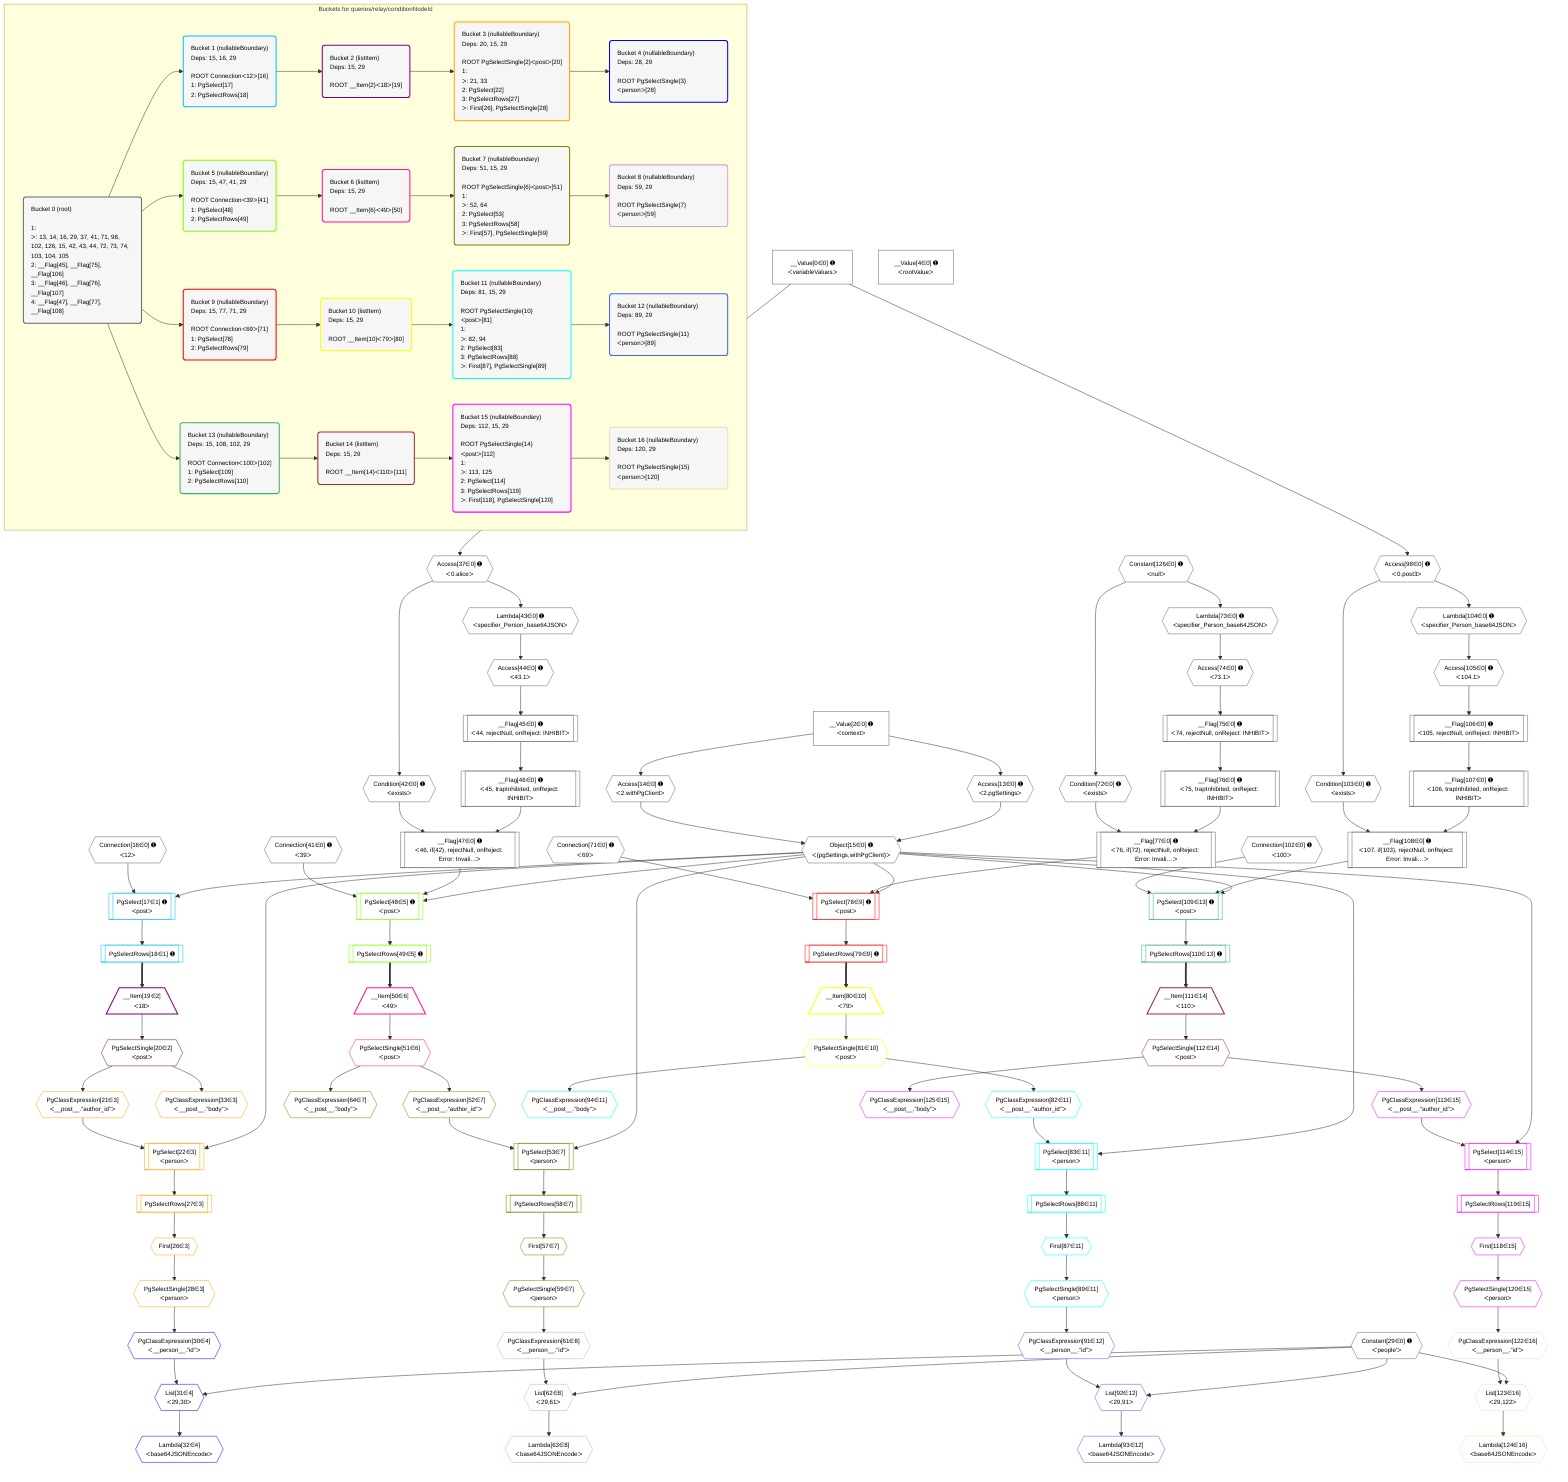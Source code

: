 %%{init: {'themeVariables': { 'fontSize': '12px'}}}%%
graph TD
    classDef path fill:#eee,stroke:#000,color:#000
    classDef plan fill:#fff,stroke-width:1px,color:#000
    classDef itemplan fill:#fff,stroke-width:2px,color:#000
    classDef unbatchedplan fill:#dff,stroke-width:1px,color:#000
    classDef sideeffectplan fill:#fcc,stroke-width:2px,color:#000
    classDef bucket fill:#f6f6f6,color:#000,stroke-width:2px,text-align:left


    %% plan dependencies
    Object15{{"Object[15∈0] ➊<br />ᐸ{pgSettings,withPgClient}ᐳ"}}:::plan
    Access13{{"Access[13∈0] ➊<br />ᐸ2.pgSettingsᐳ"}}:::plan
    Access14{{"Access[14∈0] ➊<br />ᐸ2.withPgClientᐳ"}}:::plan
    Access13 & Access14 --> Object15
    __Flag47[["__Flag[47∈0] ➊<br />ᐸ46, if(42), rejectNull, onReject: Error: Invali…ᐳ"]]:::plan
    __Flag46[["__Flag[46∈0] ➊<br />ᐸ45, trapInhibited, onReject: INHIBITᐳ"]]:::plan
    Condition42{{"Condition[42∈0] ➊<br />ᐸexistsᐳ"}}:::plan
    __Flag46 & Condition42 --> __Flag47
    __Flag77[["__Flag[77∈0] ➊<br />ᐸ76, if(72), rejectNull, onReject: Error: Invali…ᐳ"]]:::plan
    __Flag76[["__Flag[76∈0] ➊<br />ᐸ75, trapInhibited, onReject: INHIBITᐳ"]]:::plan
    Condition72{{"Condition[72∈0] ➊<br />ᐸexistsᐳ"}}:::plan
    __Flag76 & Condition72 --> __Flag77
    __Flag108[["__Flag[108∈0] ➊<br />ᐸ107, if(103), rejectNull, onReject: Error: Invali…ᐳ"]]:::plan
    __Flag107[["__Flag[107∈0] ➊<br />ᐸ106, trapInhibited, onReject: INHIBITᐳ"]]:::plan
    Condition103{{"Condition[103∈0] ➊<br />ᐸexistsᐳ"}}:::plan
    __Flag107 & Condition103 --> __Flag108
    __Value2["__Value[2∈0] ➊<br />ᐸcontextᐳ"]:::plan
    __Value2 --> Access13
    __Value2 --> Access14
    Access37{{"Access[37∈0] ➊<br />ᐸ0.aliceᐳ"}}:::plan
    __Value0["__Value[0∈0] ➊<br />ᐸvariableValuesᐳ"]:::plan
    __Value0 --> Access37
    Access37 --> Condition42
    Lambda43{{"Lambda[43∈0] ➊<br />ᐸspecifier_Person_base64JSONᐳ"}}:::plan
    Access37 --> Lambda43
    Access44{{"Access[44∈0] ➊<br />ᐸ43.1ᐳ"}}:::plan
    Lambda43 --> Access44
    __Flag45[["__Flag[45∈0] ➊<br />ᐸ44, rejectNull, onReject: INHIBITᐳ"]]:::plan
    Access44 --> __Flag45
    __Flag45 --> __Flag46
    Constant126{{"Constant[126∈0] ➊<br />ᐸnullᐳ"}}:::plan
    Constant126 --> Condition72
    Lambda73{{"Lambda[73∈0] ➊<br />ᐸspecifier_Person_base64JSONᐳ"}}:::plan
    Constant126 --> Lambda73
    Access74{{"Access[74∈0] ➊<br />ᐸ73.1ᐳ"}}:::plan
    Lambda73 --> Access74
    __Flag75[["__Flag[75∈0] ➊<br />ᐸ74, rejectNull, onReject: INHIBITᐳ"]]:::plan
    Access74 --> __Flag75
    __Flag75 --> __Flag76
    Access98{{"Access[98∈0] ➊<br />ᐸ0.post3ᐳ"}}:::plan
    __Value0 --> Access98
    Access98 --> Condition103
    Lambda104{{"Lambda[104∈0] ➊<br />ᐸspecifier_Person_base64JSONᐳ"}}:::plan
    Access98 --> Lambda104
    Access105{{"Access[105∈0] ➊<br />ᐸ104.1ᐳ"}}:::plan
    Lambda104 --> Access105
    __Flag106[["__Flag[106∈0] ➊<br />ᐸ105, rejectNull, onReject: INHIBITᐳ"]]:::plan
    Access105 --> __Flag106
    __Flag106 --> __Flag107
    __Value4["__Value[4∈0] ➊<br />ᐸrootValueᐳ"]:::plan
    Connection16{{"Connection[16∈0] ➊<br />ᐸ12ᐳ"}}:::plan
    Constant29{{"Constant[29∈0] ➊<br />ᐸ'people'ᐳ"}}:::plan
    Connection41{{"Connection[41∈0] ➊<br />ᐸ39ᐳ"}}:::plan
    Connection71{{"Connection[71∈0] ➊<br />ᐸ69ᐳ"}}:::plan
    Connection102{{"Connection[102∈0] ➊<br />ᐸ100ᐳ"}}:::plan
    PgSelect17[["PgSelect[17∈1] ➊<br />ᐸpostᐳ"]]:::plan
    Object15 & Connection16 --> PgSelect17
    PgSelectRows18[["PgSelectRows[18∈1] ➊"]]:::plan
    PgSelect17 --> PgSelectRows18
    __Item19[/"__Item[19∈2]<br />ᐸ18ᐳ"\]:::itemplan
    PgSelectRows18 ==> __Item19
    PgSelectSingle20{{"PgSelectSingle[20∈2]<br />ᐸpostᐳ"}}:::plan
    __Item19 --> PgSelectSingle20
    PgSelect22[["PgSelect[22∈3]<br />ᐸpersonᐳ"]]:::plan
    PgClassExpression21{{"PgClassExpression[21∈3]<br />ᐸ__post__.”author_id”ᐳ"}}:::plan
    Object15 & PgClassExpression21 --> PgSelect22
    PgSelectSingle20 --> PgClassExpression21
    First26{{"First[26∈3]"}}:::plan
    PgSelectRows27[["PgSelectRows[27∈3]"]]:::plan
    PgSelectRows27 --> First26
    PgSelect22 --> PgSelectRows27
    PgSelectSingle28{{"PgSelectSingle[28∈3]<br />ᐸpersonᐳ"}}:::plan
    First26 --> PgSelectSingle28
    PgClassExpression33{{"PgClassExpression[33∈3]<br />ᐸ__post__.”body”ᐳ"}}:::plan
    PgSelectSingle20 --> PgClassExpression33
    List31{{"List[31∈4]<br />ᐸ29,30ᐳ"}}:::plan
    PgClassExpression30{{"PgClassExpression[30∈4]<br />ᐸ__person__.”id”ᐳ"}}:::plan
    Constant29 & PgClassExpression30 --> List31
    PgSelectSingle28 --> PgClassExpression30
    Lambda32{{"Lambda[32∈4]<br />ᐸbase64JSONEncodeᐳ"}}:::plan
    List31 --> Lambda32
    PgSelect48[["PgSelect[48∈5] ➊<br />ᐸpostᐳ"]]:::plan
    Object15 & __Flag47 & Connection41 --> PgSelect48
    PgSelectRows49[["PgSelectRows[49∈5] ➊"]]:::plan
    PgSelect48 --> PgSelectRows49
    __Item50[/"__Item[50∈6]<br />ᐸ49ᐳ"\]:::itemplan
    PgSelectRows49 ==> __Item50
    PgSelectSingle51{{"PgSelectSingle[51∈6]<br />ᐸpostᐳ"}}:::plan
    __Item50 --> PgSelectSingle51
    PgSelect53[["PgSelect[53∈7]<br />ᐸpersonᐳ"]]:::plan
    PgClassExpression52{{"PgClassExpression[52∈7]<br />ᐸ__post__.”author_id”ᐳ"}}:::plan
    Object15 & PgClassExpression52 --> PgSelect53
    PgSelectSingle51 --> PgClassExpression52
    First57{{"First[57∈7]"}}:::plan
    PgSelectRows58[["PgSelectRows[58∈7]"]]:::plan
    PgSelectRows58 --> First57
    PgSelect53 --> PgSelectRows58
    PgSelectSingle59{{"PgSelectSingle[59∈7]<br />ᐸpersonᐳ"}}:::plan
    First57 --> PgSelectSingle59
    PgClassExpression64{{"PgClassExpression[64∈7]<br />ᐸ__post__.”body”ᐳ"}}:::plan
    PgSelectSingle51 --> PgClassExpression64
    List62{{"List[62∈8]<br />ᐸ29,61ᐳ"}}:::plan
    PgClassExpression61{{"PgClassExpression[61∈8]<br />ᐸ__person__.”id”ᐳ"}}:::plan
    Constant29 & PgClassExpression61 --> List62
    PgSelectSingle59 --> PgClassExpression61
    Lambda63{{"Lambda[63∈8]<br />ᐸbase64JSONEncodeᐳ"}}:::plan
    List62 --> Lambda63
    PgSelect78[["PgSelect[78∈9] ➊<br />ᐸpostᐳ"]]:::plan
    Object15 & __Flag77 & Connection71 --> PgSelect78
    PgSelectRows79[["PgSelectRows[79∈9] ➊"]]:::plan
    PgSelect78 --> PgSelectRows79
    __Item80[/"__Item[80∈10]<br />ᐸ79ᐳ"\]:::itemplan
    PgSelectRows79 ==> __Item80
    PgSelectSingle81{{"PgSelectSingle[81∈10]<br />ᐸpostᐳ"}}:::plan
    __Item80 --> PgSelectSingle81
    PgSelect83[["PgSelect[83∈11]<br />ᐸpersonᐳ"]]:::plan
    PgClassExpression82{{"PgClassExpression[82∈11]<br />ᐸ__post__.”author_id”ᐳ"}}:::plan
    Object15 & PgClassExpression82 --> PgSelect83
    PgSelectSingle81 --> PgClassExpression82
    First87{{"First[87∈11]"}}:::plan
    PgSelectRows88[["PgSelectRows[88∈11]"]]:::plan
    PgSelectRows88 --> First87
    PgSelect83 --> PgSelectRows88
    PgSelectSingle89{{"PgSelectSingle[89∈11]<br />ᐸpersonᐳ"}}:::plan
    First87 --> PgSelectSingle89
    PgClassExpression94{{"PgClassExpression[94∈11]<br />ᐸ__post__.”body”ᐳ"}}:::plan
    PgSelectSingle81 --> PgClassExpression94
    List92{{"List[92∈12]<br />ᐸ29,91ᐳ"}}:::plan
    PgClassExpression91{{"PgClassExpression[91∈12]<br />ᐸ__person__.”id”ᐳ"}}:::plan
    Constant29 & PgClassExpression91 --> List92
    PgSelectSingle89 --> PgClassExpression91
    Lambda93{{"Lambda[93∈12]<br />ᐸbase64JSONEncodeᐳ"}}:::plan
    List92 --> Lambda93
    PgSelect109[["PgSelect[109∈13] ➊<br />ᐸpostᐳ"]]:::plan
    Object15 & __Flag108 & Connection102 --> PgSelect109
    PgSelectRows110[["PgSelectRows[110∈13] ➊"]]:::plan
    PgSelect109 --> PgSelectRows110
    __Item111[/"__Item[111∈14]<br />ᐸ110ᐳ"\]:::itemplan
    PgSelectRows110 ==> __Item111
    PgSelectSingle112{{"PgSelectSingle[112∈14]<br />ᐸpostᐳ"}}:::plan
    __Item111 --> PgSelectSingle112
    PgSelect114[["PgSelect[114∈15]<br />ᐸpersonᐳ"]]:::plan
    PgClassExpression113{{"PgClassExpression[113∈15]<br />ᐸ__post__.”author_id”ᐳ"}}:::plan
    Object15 & PgClassExpression113 --> PgSelect114
    PgSelectSingle112 --> PgClassExpression113
    First118{{"First[118∈15]"}}:::plan
    PgSelectRows119[["PgSelectRows[119∈15]"]]:::plan
    PgSelectRows119 --> First118
    PgSelect114 --> PgSelectRows119
    PgSelectSingle120{{"PgSelectSingle[120∈15]<br />ᐸpersonᐳ"}}:::plan
    First118 --> PgSelectSingle120
    PgClassExpression125{{"PgClassExpression[125∈15]<br />ᐸ__post__.”body”ᐳ"}}:::plan
    PgSelectSingle112 --> PgClassExpression125
    List123{{"List[123∈16]<br />ᐸ29,122ᐳ"}}:::plan
    PgClassExpression122{{"PgClassExpression[122∈16]<br />ᐸ__person__.”id”ᐳ"}}:::plan
    Constant29 & PgClassExpression122 --> List123
    PgSelectSingle120 --> PgClassExpression122
    Lambda124{{"Lambda[124∈16]<br />ᐸbase64JSONEncodeᐳ"}}:::plan
    List123 --> Lambda124

    %% define steps

    subgraph "Buckets for queries/relay/conditionNodeId"
    Bucket0("Bucket 0 (root)<br /><br />1: <br />ᐳ: 13, 14, 16, 29, 37, 41, 71, 98, 102, 126, 15, 42, 43, 44, 72, 73, 74, 103, 104, 105<br />2: __Flag[45], __Flag[75], __Flag[106]<br />3: __Flag[46], __Flag[76], __Flag[107]<br />4: __Flag[47], __Flag[77], __Flag[108]"):::bucket
    classDef bucket0 stroke:#696969
    class Bucket0,__Value0,__Value2,__Value4,Access13,Access14,Object15,Connection16,Constant29,Access37,Connection41,Condition42,Lambda43,Access44,__Flag45,__Flag46,__Flag47,Connection71,Condition72,Lambda73,Access74,__Flag75,__Flag76,__Flag77,Access98,Connection102,Condition103,Lambda104,Access105,__Flag106,__Flag107,__Flag108,Constant126 bucket0
    Bucket1("Bucket 1 (nullableBoundary)<br />Deps: 15, 16, 29<br /><br />ROOT Connectionᐸ12ᐳ[16]<br />1: PgSelect[17]<br />2: PgSelectRows[18]"):::bucket
    classDef bucket1 stroke:#00bfff
    class Bucket1,PgSelect17,PgSelectRows18 bucket1
    Bucket2("Bucket 2 (listItem)<br />Deps: 15, 29<br /><br />ROOT __Item{2}ᐸ18ᐳ[19]"):::bucket
    classDef bucket2 stroke:#7f007f
    class Bucket2,__Item19,PgSelectSingle20 bucket2
    Bucket3("Bucket 3 (nullableBoundary)<br />Deps: 20, 15, 29<br /><br />ROOT PgSelectSingle{2}ᐸpostᐳ[20]<br />1: <br />ᐳ: 21, 33<br />2: PgSelect[22]<br />3: PgSelectRows[27]<br />ᐳ: First[26], PgSelectSingle[28]"):::bucket
    classDef bucket3 stroke:#ffa500
    class Bucket3,PgClassExpression21,PgSelect22,First26,PgSelectRows27,PgSelectSingle28,PgClassExpression33 bucket3
    Bucket4("Bucket 4 (nullableBoundary)<br />Deps: 28, 29<br /><br />ROOT PgSelectSingle{3}ᐸpersonᐳ[28]"):::bucket
    classDef bucket4 stroke:#0000ff
    class Bucket4,PgClassExpression30,List31,Lambda32 bucket4
    Bucket5("Bucket 5 (nullableBoundary)<br />Deps: 15, 47, 41, 29<br /><br />ROOT Connectionᐸ39ᐳ[41]<br />1: PgSelect[48]<br />2: PgSelectRows[49]"):::bucket
    classDef bucket5 stroke:#7fff00
    class Bucket5,PgSelect48,PgSelectRows49 bucket5
    Bucket6("Bucket 6 (listItem)<br />Deps: 15, 29<br /><br />ROOT __Item{6}ᐸ49ᐳ[50]"):::bucket
    classDef bucket6 stroke:#ff1493
    class Bucket6,__Item50,PgSelectSingle51 bucket6
    Bucket7("Bucket 7 (nullableBoundary)<br />Deps: 51, 15, 29<br /><br />ROOT PgSelectSingle{6}ᐸpostᐳ[51]<br />1: <br />ᐳ: 52, 64<br />2: PgSelect[53]<br />3: PgSelectRows[58]<br />ᐳ: First[57], PgSelectSingle[59]"):::bucket
    classDef bucket7 stroke:#808000
    class Bucket7,PgClassExpression52,PgSelect53,First57,PgSelectRows58,PgSelectSingle59,PgClassExpression64 bucket7
    Bucket8("Bucket 8 (nullableBoundary)<br />Deps: 59, 29<br /><br />ROOT PgSelectSingle{7}ᐸpersonᐳ[59]"):::bucket
    classDef bucket8 stroke:#dda0dd
    class Bucket8,PgClassExpression61,List62,Lambda63 bucket8
    Bucket9("Bucket 9 (nullableBoundary)<br />Deps: 15, 77, 71, 29<br /><br />ROOT Connectionᐸ69ᐳ[71]<br />1: PgSelect[78]<br />2: PgSelectRows[79]"):::bucket
    classDef bucket9 stroke:#ff0000
    class Bucket9,PgSelect78,PgSelectRows79 bucket9
    Bucket10("Bucket 10 (listItem)<br />Deps: 15, 29<br /><br />ROOT __Item{10}ᐸ79ᐳ[80]"):::bucket
    classDef bucket10 stroke:#ffff00
    class Bucket10,__Item80,PgSelectSingle81 bucket10
    Bucket11("Bucket 11 (nullableBoundary)<br />Deps: 81, 15, 29<br /><br />ROOT PgSelectSingle{10}ᐸpostᐳ[81]<br />1: <br />ᐳ: 82, 94<br />2: PgSelect[83]<br />3: PgSelectRows[88]<br />ᐳ: First[87], PgSelectSingle[89]"):::bucket
    classDef bucket11 stroke:#00ffff
    class Bucket11,PgClassExpression82,PgSelect83,First87,PgSelectRows88,PgSelectSingle89,PgClassExpression94 bucket11
    Bucket12("Bucket 12 (nullableBoundary)<br />Deps: 89, 29<br /><br />ROOT PgSelectSingle{11}ᐸpersonᐳ[89]"):::bucket
    classDef bucket12 stroke:#4169e1
    class Bucket12,PgClassExpression91,List92,Lambda93 bucket12
    Bucket13("Bucket 13 (nullableBoundary)<br />Deps: 15, 108, 102, 29<br /><br />ROOT Connectionᐸ100ᐳ[102]<br />1: PgSelect[109]<br />2: PgSelectRows[110]"):::bucket
    classDef bucket13 stroke:#3cb371
    class Bucket13,PgSelect109,PgSelectRows110 bucket13
    Bucket14("Bucket 14 (listItem)<br />Deps: 15, 29<br /><br />ROOT __Item{14}ᐸ110ᐳ[111]"):::bucket
    classDef bucket14 stroke:#a52a2a
    class Bucket14,__Item111,PgSelectSingle112 bucket14
    Bucket15("Bucket 15 (nullableBoundary)<br />Deps: 112, 15, 29<br /><br />ROOT PgSelectSingle{14}ᐸpostᐳ[112]<br />1: <br />ᐳ: 113, 125<br />2: PgSelect[114]<br />3: PgSelectRows[119]<br />ᐳ: First[118], PgSelectSingle[120]"):::bucket
    classDef bucket15 stroke:#ff00ff
    class Bucket15,PgClassExpression113,PgSelect114,First118,PgSelectRows119,PgSelectSingle120,PgClassExpression125 bucket15
    Bucket16("Bucket 16 (nullableBoundary)<br />Deps: 120, 29<br /><br />ROOT PgSelectSingle{15}ᐸpersonᐳ[120]"):::bucket
    classDef bucket16 stroke:#f5deb3
    class Bucket16,PgClassExpression122,List123,Lambda124 bucket16
    Bucket0 --> Bucket1 & Bucket5 & Bucket9 & Bucket13
    Bucket1 --> Bucket2
    Bucket2 --> Bucket3
    Bucket3 --> Bucket4
    Bucket5 --> Bucket6
    Bucket6 --> Bucket7
    Bucket7 --> Bucket8
    Bucket9 --> Bucket10
    Bucket10 --> Bucket11
    Bucket11 --> Bucket12
    Bucket13 --> Bucket14
    Bucket14 --> Bucket15
    Bucket15 --> Bucket16
    end